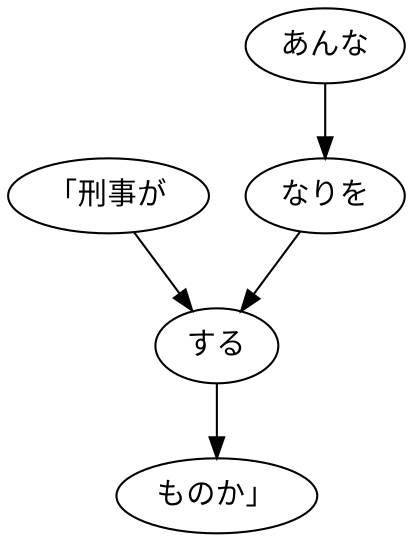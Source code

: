 digraph graph6268 {
	node0 [label="「刑事が"];
	node1 [label="あんな"];
	node2 [label="なりを"];
	node3 [label="する"];
	node4 [label="ものか」"];
	node0 -> node3;
	node1 -> node2;
	node2 -> node3;
	node3 -> node4;
}
